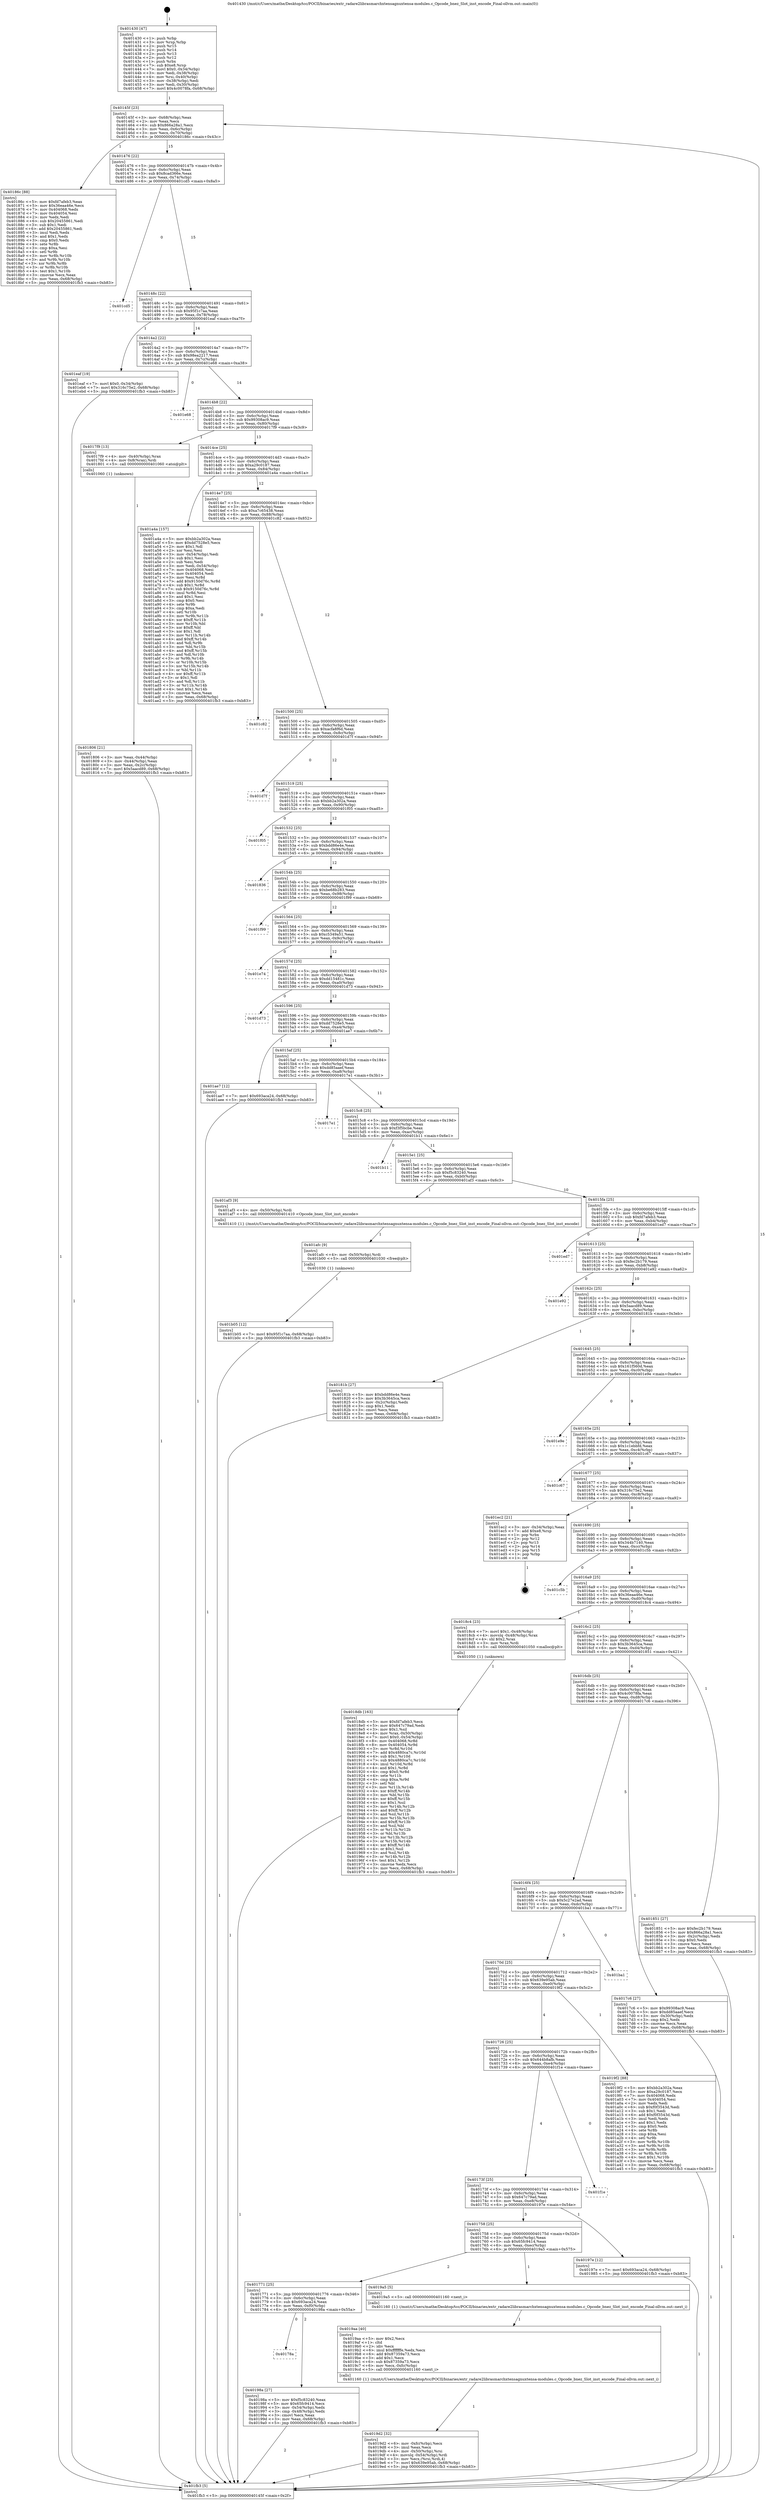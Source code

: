 digraph "0x401430" {
  label = "0x401430 (/mnt/c/Users/mathe/Desktop/tcc/POCII/binaries/extr_radare2librasmarchxtensagnuxtensa-modules.c_Opcode_bnez_Slot_inst_encode_Final-ollvm.out::main(0))"
  labelloc = "t"
  node[shape=record]

  Entry [label="",width=0.3,height=0.3,shape=circle,fillcolor=black,style=filled]
  "0x40145f" [label="{
     0x40145f [23]\l
     | [instrs]\l
     &nbsp;&nbsp;0x40145f \<+3\>: mov -0x68(%rbp),%eax\l
     &nbsp;&nbsp;0x401462 \<+2\>: mov %eax,%ecx\l
     &nbsp;&nbsp;0x401464 \<+6\>: sub $0x866a28a1,%ecx\l
     &nbsp;&nbsp;0x40146a \<+3\>: mov %eax,-0x6c(%rbp)\l
     &nbsp;&nbsp;0x40146d \<+3\>: mov %ecx,-0x70(%rbp)\l
     &nbsp;&nbsp;0x401470 \<+6\>: je 000000000040186c \<main+0x43c\>\l
  }"]
  "0x40186c" [label="{
     0x40186c [88]\l
     | [instrs]\l
     &nbsp;&nbsp;0x40186c \<+5\>: mov $0xfd7afeb3,%eax\l
     &nbsp;&nbsp;0x401871 \<+5\>: mov $0x36eaa46e,%ecx\l
     &nbsp;&nbsp;0x401876 \<+7\>: mov 0x404068,%edx\l
     &nbsp;&nbsp;0x40187d \<+7\>: mov 0x404054,%esi\l
     &nbsp;&nbsp;0x401884 \<+2\>: mov %edx,%edi\l
     &nbsp;&nbsp;0x401886 \<+6\>: sub $0x20455861,%edi\l
     &nbsp;&nbsp;0x40188c \<+3\>: sub $0x1,%edi\l
     &nbsp;&nbsp;0x40188f \<+6\>: add $0x20455861,%edi\l
     &nbsp;&nbsp;0x401895 \<+3\>: imul %edi,%edx\l
     &nbsp;&nbsp;0x401898 \<+3\>: and $0x1,%edx\l
     &nbsp;&nbsp;0x40189b \<+3\>: cmp $0x0,%edx\l
     &nbsp;&nbsp;0x40189e \<+4\>: sete %r8b\l
     &nbsp;&nbsp;0x4018a2 \<+3\>: cmp $0xa,%esi\l
     &nbsp;&nbsp;0x4018a5 \<+4\>: setl %r9b\l
     &nbsp;&nbsp;0x4018a9 \<+3\>: mov %r8b,%r10b\l
     &nbsp;&nbsp;0x4018ac \<+3\>: and %r9b,%r10b\l
     &nbsp;&nbsp;0x4018af \<+3\>: xor %r9b,%r8b\l
     &nbsp;&nbsp;0x4018b2 \<+3\>: or %r8b,%r10b\l
     &nbsp;&nbsp;0x4018b5 \<+4\>: test $0x1,%r10b\l
     &nbsp;&nbsp;0x4018b9 \<+3\>: cmovne %ecx,%eax\l
     &nbsp;&nbsp;0x4018bc \<+3\>: mov %eax,-0x68(%rbp)\l
     &nbsp;&nbsp;0x4018bf \<+5\>: jmp 0000000000401fb3 \<main+0xb83\>\l
  }"]
  "0x401476" [label="{
     0x401476 [22]\l
     | [instrs]\l
     &nbsp;&nbsp;0x401476 \<+5\>: jmp 000000000040147b \<main+0x4b\>\l
     &nbsp;&nbsp;0x40147b \<+3\>: mov -0x6c(%rbp),%eax\l
     &nbsp;&nbsp;0x40147e \<+5\>: sub $0x8cad366e,%eax\l
     &nbsp;&nbsp;0x401483 \<+3\>: mov %eax,-0x74(%rbp)\l
     &nbsp;&nbsp;0x401486 \<+6\>: je 0000000000401cd5 \<main+0x8a5\>\l
  }"]
  Exit [label="",width=0.3,height=0.3,shape=circle,fillcolor=black,style=filled,peripheries=2]
  "0x401cd5" [label="{
     0x401cd5\l
  }", style=dashed]
  "0x40148c" [label="{
     0x40148c [22]\l
     | [instrs]\l
     &nbsp;&nbsp;0x40148c \<+5\>: jmp 0000000000401491 \<main+0x61\>\l
     &nbsp;&nbsp;0x401491 \<+3\>: mov -0x6c(%rbp),%eax\l
     &nbsp;&nbsp;0x401494 \<+5\>: sub $0x95f1c7aa,%eax\l
     &nbsp;&nbsp;0x401499 \<+3\>: mov %eax,-0x78(%rbp)\l
     &nbsp;&nbsp;0x40149c \<+6\>: je 0000000000401eaf \<main+0xa7f\>\l
  }"]
  "0x401b05" [label="{
     0x401b05 [12]\l
     | [instrs]\l
     &nbsp;&nbsp;0x401b05 \<+7\>: movl $0x95f1c7aa,-0x68(%rbp)\l
     &nbsp;&nbsp;0x401b0c \<+5\>: jmp 0000000000401fb3 \<main+0xb83\>\l
  }"]
  "0x401eaf" [label="{
     0x401eaf [19]\l
     | [instrs]\l
     &nbsp;&nbsp;0x401eaf \<+7\>: movl $0x0,-0x34(%rbp)\l
     &nbsp;&nbsp;0x401eb6 \<+7\>: movl $0x316c75e2,-0x68(%rbp)\l
     &nbsp;&nbsp;0x401ebd \<+5\>: jmp 0000000000401fb3 \<main+0xb83\>\l
  }"]
  "0x4014a2" [label="{
     0x4014a2 [22]\l
     | [instrs]\l
     &nbsp;&nbsp;0x4014a2 \<+5\>: jmp 00000000004014a7 \<main+0x77\>\l
     &nbsp;&nbsp;0x4014a7 \<+3\>: mov -0x6c(%rbp),%eax\l
     &nbsp;&nbsp;0x4014aa \<+5\>: sub $0x98ea2217,%eax\l
     &nbsp;&nbsp;0x4014af \<+3\>: mov %eax,-0x7c(%rbp)\l
     &nbsp;&nbsp;0x4014b2 \<+6\>: je 0000000000401e68 \<main+0xa38\>\l
  }"]
  "0x401afc" [label="{
     0x401afc [9]\l
     | [instrs]\l
     &nbsp;&nbsp;0x401afc \<+4\>: mov -0x50(%rbp),%rdi\l
     &nbsp;&nbsp;0x401b00 \<+5\>: call 0000000000401030 \<free@plt\>\l
     | [calls]\l
     &nbsp;&nbsp;0x401030 \{1\} (unknown)\l
  }"]
  "0x401e68" [label="{
     0x401e68\l
  }", style=dashed]
  "0x4014b8" [label="{
     0x4014b8 [22]\l
     | [instrs]\l
     &nbsp;&nbsp;0x4014b8 \<+5\>: jmp 00000000004014bd \<main+0x8d\>\l
     &nbsp;&nbsp;0x4014bd \<+3\>: mov -0x6c(%rbp),%eax\l
     &nbsp;&nbsp;0x4014c0 \<+5\>: sub $0x99308ac9,%eax\l
     &nbsp;&nbsp;0x4014c5 \<+3\>: mov %eax,-0x80(%rbp)\l
     &nbsp;&nbsp;0x4014c8 \<+6\>: je 00000000004017f9 \<main+0x3c9\>\l
  }"]
  "0x4019d2" [label="{
     0x4019d2 [32]\l
     | [instrs]\l
     &nbsp;&nbsp;0x4019d2 \<+6\>: mov -0xfc(%rbp),%ecx\l
     &nbsp;&nbsp;0x4019d8 \<+3\>: imul %eax,%ecx\l
     &nbsp;&nbsp;0x4019db \<+4\>: mov -0x50(%rbp),%rsi\l
     &nbsp;&nbsp;0x4019df \<+4\>: movslq -0x54(%rbp),%rdi\l
     &nbsp;&nbsp;0x4019e3 \<+3\>: mov %ecx,(%rsi,%rdi,4)\l
     &nbsp;&nbsp;0x4019e6 \<+7\>: movl $0x639e95ab,-0x68(%rbp)\l
     &nbsp;&nbsp;0x4019ed \<+5\>: jmp 0000000000401fb3 \<main+0xb83\>\l
  }"]
  "0x4017f9" [label="{
     0x4017f9 [13]\l
     | [instrs]\l
     &nbsp;&nbsp;0x4017f9 \<+4\>: mov -0x40(%rbp),%rax\l
     &nbsp;&nbsp;0x4017fd \<+4\>: mov 0x8(%rax),%rdi\l
     &nbsp;&nbsp;0x401801 \<+5\>: call 0000000000401060 \<atoi@plt\>\l
     | [calls]\l
     &nbsp;&nbsp;0x401060 \{1\} (unknown)\l
  }"]
  "0x4014ce" [label="{
     0x4014ce [25]\l
     | [instrs]\l
     &nbsp;&nbsp;0x4014ce \<+5\>: jmp 00000000004014d3 \<main+0xa3\>\l
     &nbsp;&nbsp;0x4014d3 \<+3\>: mov -0x6c(%rbp),%eax\l
     &nbsp;&nbsp;0x4014d6 \<+5\>: sub $0xa29c0187,%eax\l
     &nbsp;&nbsp;0x4014db \<+6\>: mov %eax,-0x84(%rbp)\l
     &nbsp;&nbsp;0x4014e1 \<+6\>: je 0000000000401a4a \<main+0x61a\>\l
  }"]
  "0x4019aa" [label="{
     0x4019aa [40]\l
     | [instrs]\l
     &nbsp;&nbsp;0x4019aa \<+5\>: mov $0x2,%ecx\l
     &nbsp;&nbsp;0x4019af \<+1\>: cltd\l
     &nbsp;&nbsp;0x4019b0 \<+2\>: idiv %ecx\l
     &nbsp;&nbsp;0x4019b2 \<+6\>: imul $0xfffffffe,%edx,%ecx\l
     &nbsp;&nbsp;0x4019b8 \<+6\>: add $0x87359a73,%ecx\l
     &nbsp;&nbsp;0x4019be \<+3\>: add $0x1,%ecx\l
     &nbsp;&nbsp;0x4019c1 \<+6\>: sub $0x87359a73,%ecx\l
     &nbsp;&nbsp;0x4019c7 \<+6\>: mov %ecx,-0xfc(%rbp)\l
     &nbsp;&nbsp;0x4019cd \<+5\>: call 0000000000401160 \<next_i\>\l
     | [calls]\l
     &nbsp;&nbsp;0x401160 \{1\} (/mnt/c/Users/mathe/Desktop/tcc/POCII/binaries/extr_radare2librasmarchxtensagnuxtensa-modules.c_Opcode_bnez_Slot_inst_encode_Final-ollvm.out::next_i)\l
  }"]
  "0x401a4a" [label="{
     0x401a4a [157]\l
     | [instrs]\l
     &nbsp;&nbsp;0x401a4a \<+5\>: mov $0xbb2a302a,%eax\l
     &nbsp;&nbsp;0x401a4f \<+5\>: mov $0xdd7528e5,%ecx\l
     &nbsp;&nbsp;0x401a54 \<+2\>: mov $0x1,%dl\l
     &nbsp;&nbsp;0x401a56 \<+2\>: xor %esi,%esi\l
     &nbsp;&nbsp;0x401a58 \<+3\>: mov -0x54(%rbp),%edi\l
     &nbsp;&nbsp;0x401a5b \<+3\>: sub $0x1,%esi\l
     &nbsp;&nbsp;0x401a5e \<+2\>: sub %esi,%edi\l
     &nbsp;&nbsp;0x401a60 \<+3\>: mov %edi,-0x54(%rbp)\l
     &nbsp;&nbsp;0x401a63 \<+7\>: mov 0x404068,%esi\l
     &nbsp;&nbsp;0x401a6a \<+7\>: mov 0x404054,%edi\l
     &nbsp;&nbsp;0x401a71 \<+3\>: mov %esi,%r8d\l
     &nbsp;&nbsp;0x401a74 \<+7\>: add $0x9150d76c,%r8d\l
     &nbsp;&nbsp;0x401a7b \<+4\>: sub $0x1,%r8d\l
     &nbsp;&nbsp;0x401a7f \<+7\>: sub $0x9150d76c,%r8d\l
     &nbsp;&nbsp;0x401a86 \<+4\>: imul %r8d,%esi\l
     &nbsp;&nbsp;0x401a8a \<+3\>: and $0x1,%esi\l
     &nbsp;&nbsp;0x401a8d \<+3\>: cmp $0x0,%esi\l
     &nbsp;&nbsp;0x401a90 \<+4\>: sete %r9b\l
     &nbsp;&nbsp;0x401a94 \<+3\>: cmp $0xa,%edi\l
     &nbsp;&nbsp;0x401a97 \<+4\>: setl %r10b\l
     &nbsp;&nbsp;0x401a9b \<+3\>: mov %r9b,%r11b\l
     &nbsp;&nbsp;0x401a9e \<+4\>: xor $0xff,%r11b\l
     &nbsp;&nbsp;0x401aa2 \<+3\>: mov %r10b,%bl\l
     &nbsp;&nbsp;0x401aa5 \<+3\>: xor $0xff,%bl\l
     &nbsp;&nbsp;0x401aa8 \<+3\>: xor $0x1,%dl\l
     &nbsp;&nbsp;0x401aab \<+3\>: mov %r11b,%r14b\l
     &nbsp;&nbsp;0x401aae \<+4\>: and $0xff,%r14b\l
     &nbsp;&nbsp;0x401ab2 \<+3\>: and %dl,%r9b\l
     &nbsp;&nbsp;0x401ab5 \<+3\>: mov %bl,%r15b\l
     &nbsp;&nbsp;0x401ab8 \<+4\>: and $0xff,%r15b\l
     &nbsp;&nbsp;0x401abc \<+3\>: and %dl,%r10b\l
     &nbsp;&nbsp;0x401abf \<+3\>: or %r9b,%r14b\l
     &nbsp;&nbsp;0x401ac2 \<+3\>: or %r10b,%r15b\l
     &nbsp;&nbsp;0x401ac5 \<+3\>: xor %r15b,%r14b\l
     &nbsp;&nbsp;0x401ac8 \<+3\>: or %bl,%r11b\l
     &nbsp;&nbsp;0x401acb \<+4\>: xor $0xff,%r11b\l
     &nbsp;&nbsp;0x401acf \<+3\>: or $0x1,%dl\l
     &nbsp;&nbsp;0x401ad2 \<+3\>: and %dl,%r11b\l
     &nbsp;&nbsp;0x401ad5 \<+3\>: or %r11b,%r14b\l
     &nbsp;&nbsp;0x401ad8 \<+4\>: test $0x1,%r14b\l
     &nbsp;&nbsp;0x401adc \<+3\>: cmovne %ecx,%eax\l
     &nbsp;&nbsp;0x401adf \<+3\>: mov %eax,-0x68(%rbp)\l
     &nbsp;&nbsp;0x401ae2 \<+5\>: jmp 0000000000401fb3 \<main+0xb83\>\l
  }"]
  "0x4014e7" [label="{
     0x4014e7 [25]\l
     | [instrs]\l
     &nbsp;&nbsp;0x4014e7 \<+5\>: jmp 00000000004014ec \<main+0xbc\>\l
     &nbsp;&nbsp;0x4014ec \<+3\>: mov -0x6c(%rbp),%eax\l
     &nbsp;&nbsp;0x4014ef \<+5\>: sub $0xa7c65438,%eax\l
     &nbsp;&nbsp;0x4014f4 \<+6\>: mov %eax,-0x88(%rbp)\l
     &nbsp;&nbsp;0x4014fa \<+6\>: je 0000000000401c82 \<main+0x852\>\l
  }"]
  "0x40178a" [label="{
     0x40178a\l
  }", style=dashed]
  "0x401c82" [label="{
     0x401c82\l
  }", style=dashed]
  "0x401500" [label="{
     0x401500 [25]\l
     | [instrs]\l
     &nbsp;&nbsp;0x401500 \<+5\>: jmp 0000000000401505 \<main+0xd5\>\l
     &nbsp;&nbsp;0x401505 \<+3\>: mov -0x6c(%rbp),%eax\l
     &nbsp;&nbsp;0x401508 \<+5\>: sub $0xacfa8f6d,%eax\l
     &nbsp;&nbsp;0x40150d \<+6\>: mov %eax,-0x8c(%rbp)\l
     &nbsp;&nbsp;0x401513 \<+6\>: je 0000000000401d7f \<main+0x94f\>\l
  }"]
  "0x40198a" [label="{
     0x40198a [27]\l
     | [instrs]\l
     &nbsp;&nbsp;0x40198a \<+5\>: mov $0xf5c83240,%eax\l
     &nbsp;&nbsp;0x40198f \<+5\>: mov $0x65fc9414,%ecx\l
     &nbsp;&nbsp;0x401994 \<+3\>: mov -0x54(%rbp),%edx\l
     &nbsp;&nbsp;0x401997 \<+3\>: cmp -0x48(%rbp),%edx\l
     &nbsp;&nbsp;0x40199a \<+3\>: cmovl %ecx,%eax\l
     &nbsp;&nbsp;0x40199d \<+3\>: mov %eax,-0x68(%rbp)\l
     &nbsp;&nbsp;0x4019a0 \<+5\>: jmp 0000000000401fb3 \<main+0xb83\>\l
  }"]
  "0x401d7f" [label="{
     0x401d7f\l
  }", style=dashed]
  "0x401519" [label="{
     0x401519 [25]\l
     | [instrs]\l
     &nbsp;&nbsp;0x401519 \<+5\>: jmp 000000000040151e \<main+0xee\>\l
     &nbsp;&nbsp;0x40151e \<+3\>: mov -0x6c(%rbp),%eax\l
     &nbsp;&nbsp;0x401521 \<+5\>: sub $0xbb2a302a,%eax\l
     &nbsp;&nbsp;0x401526 \<+6\>: mov %eax,-0x90(%rbp)\l
     &nbsp;&nbsp;0x40152c \<+6\>: je 0000000000401f05 \<main+0xad5\>\l
  }"]
  "0x401771" [label="{
     0x401771 [25]\l
     | [instrs]\l
     &nbsp;&nbsp;0x401771 \<+5\>: jmp 0000000000401776 \<main+0x346\>\l
     &nbsp;&nbsp;0x401776 \<+3\>: mov -0x6c(%rbp),%eax\l
     &nbsp;&nbsp;0x401779 \<+5\>: sub $0x693aca24,%eax\l
     &nbsp;&nbsp;0x40177e \<+6\>: mov %eax,-0xf0(%rbp)\l
     &nbsp;&nbsp;0x401784 \<+6\>: je 000000000040198a \<main+0x55a\>\l
  }"]
  "0x401f05" [label="{
     0x401f05\l
  }", style=dashed]
  "0x401532" [label="{
     0x401532 [25]\l
     | [instrs]\l
     &nbsp;&nbsp;0x401532 \<+5\>: jmp 0000000000401537 \<main+0x107\>\l
     &nbsp;&nbsp;0x401537 \<+3\>: mov -0x6c(%rbp),%eax\l
     &nbsp;&nbsp;0x40153a \<+5\>: sub $0xbdd86e4e,%eax\l
     &nbsp;&nbsp;0x40153f \<+6\>: mov %eax,-0x94(%rbp)\l
     &nbsp;&nbsp;0x401545 \<+6\>: je 0000000000401836 \<main+0x406\>\l
  }"]
  "0x4019a5" [label="{
     0x4019a5 [5]\l
     | [instrs]\l
     &nbsp;&nbsp;0x4019a5 \<+5\>: call 0000000000401160 \<next_i\>\l
     | [calls]\l
     &nbsp;&nbsp;0x401160 \{1\} (/mnt/c/Users/mathe/Desktop/tcc/POCII/binaries/extr_radare2librasmarchxtensagnuxtensa-modules.c_Opcode_bnez_Slot_inst_encode_Final-ollvm.out::next_i)\l
  }"]
  "0x401836" [label="{
     0x401836\l
  }", style=dashed]
  "0x40154b" [label="{
     0x40154b [25]\l
     | [instrs]\l
     &nbsp;&nbsp;0x40154b \<+5\>: jmp 0000000000401550 \<main+0x120\>\l
     &nbsp;&nbsp;0x401550 \<+3\>: mov -0x6c(%rbp),%eax\l
     &nbsp;&nbsp;0x401553 \<+5\>: sub $0xbe68b283,%eax\l
     &nbsp;&nbsp;0x401558 \<+6\>: mov %eax,-0x98(%rbp)\l
     &nbsp;&nbsp;0x40155e \<+6\>: je 0000000000401f99 \<main+0xb69\>\l
  }"]
  "0x401758" [label="{
     0x401758 [25]\l
     | [instrs]\l
     &nbsp;&nbsp;0x401758 \<+5\>: jmp 000000000040175d \<main+0x32d\>\l
     &nbsp;&nbsp;0x40175d \<+3\>: mov -0x6c(%rbp),%eax\l
     &nbsp;&nbsp;0x401760 \<+5\>: sub $0x65fc9414,%eax\l
     &nbsp;&nbsp;0x401765 \<+6\>: mov %eax,-0xec(%rbp)\l
     &nbsp;&nbsp;0x40176b \<+6\>: je 00000000004019a5 \<main+0x575\>\l
  }"]
  "0x401f99" [label="{
     0x401f99\l
  }", style=dashed]
  "0x401564" [label="{
     0x401564 [25]\l
     | [instrs]\l
     &nbsp;&nbsp;0x401564 \<+5\>: jmp 0000000000401569 \<main+0x139\>\l
     &nbsp;&nbsp;0x401569 \<+3\>: mov -0x6c(%rbp),%eax\l
     &nbsp;&nbsp;0x40156c \<+5\>: sub $0xc5349a51,%eax\l
     &nbsp;&nbsp;0x401571 \<+6\>: mov %eax,-0x9c(%rbp)\l
     &nbsp;&nbsp;0x401577 \<+6\>: je 0000000000401e74 \<main+0xa44\>\l
  }"]
  "0x40197e" [label="{
     0x40197e [12]\l
     | [instrs]\l
     &nbsp;&nbsp;0x40197e \<+7\>: movl $0x693aca24,-0x68(%rbp)\l
     &nbsp;&nbsp;0x401985 \<+5\>: jmp 0000000000401fb3 \<main+0xb83\>\l
  }"]
  "0x401e74" [label="{
     0x401e74\l
  }", style=dashed]
  "0x40157d" [label="{
     0x40157d [25]\l
     | [instrs]\l
     &nbsp;&nbsp;0x40157d \<+5\>: jmp 0000000000401582 \<main+0x152\>\l
     &nbsp;&nbsp;0x401582 \<+3\>: mov -0x6c(%rbp),%eax\l
     &nbsp;&nbsp;0x401585 \<+5\>: sub $0xdd15481c,%eax\l
     &nbsp;&nbsp;0x40158a \<+6\>: mov %eax,-0xa0(%rbp)\l
     &nbsp;&nbsp;0x401590 \<+6\>: je 0000000000401d73 \<main+0x943\>\l
  }"]
  "0x40173f" [label="{
     0x40173f [25]\l
     | [instrs]\l
     &nbsp;&nbsp;0x40173f \<+5\>: jmp 0000000000401744 \<main+0x314\>\l
     &nbsp;&nbsp;0x401744 \<+3\>: mov -0x6c(%rbp),%eax\l
     &nbsp;&nbsp;0x401747 \<+5\>: sub $0x647c79ad,%eax\l
     &nbsp;&nbsp;0x40174c \<+6\>: mov %eax,-0xe8(%rbp)\l
     &nbsp;&nbsp;0x401752 \<+6\>: je 000000000040197e \<main+0x54e\>\l
  }"]
  "0x401d73" [label="{
     0x401d73\l
  }", style=dashed]
  "0x401596" [label="{
     0x401596 [25]\l
     | [instrs]\l
     &nbsp;&nbsp;0x401596 \<+5\>: jmp 000000000040159b \<main+0x16b\>\l
     &nbsp;&nbsp;0x40159b \<+3\>: mov -0x6c(%rbp),%eax\l
     &nbsp;&nbsp;0x40159e \<+5\>: sub $0xdd7528e5,%eax\l
     &nbsp;&nbsp;0x4015a3 \<+6\>: mov %eax,-0xa4(%rbp)\l
     &nbsp;&nbsp;0x4015a9 \<+6\>: je 0000000000401ae7 \<main+0x6b7\>\l
  }"]
  "0x401f1e" [label="{
     0x401f1e\l
  }", style=dashed]
  "0x401ae7" [label="{
     0x401ae7 [12]\l
     | [instrs]\l
     &nbsp;&nbsp;0x401ae7 \<+7\>: movl $0x693aca24,-0x68(%rbp)\l
     &nbsp;&nbsp;0x401aee \<+5\>: jmp 0000000000401fb3 \<main+0xb83\>\l
  }"]
  "0x4015af" [label="{
     0x4015af [25]\l
     | [instrs]\l
     &nbsp;&nbsp;0x4015af \<+5\>: jmp 00000000004015b4 \<main+0x184\>\l
     &nbsp;&nbsp;0x4015b4 \<+3\>: mov -0x6c(%rbp),%eax\l
     &nbsp;&nbsp;0x4015b7 \<+5\>: sub $0xdd85aaef,%eax\l
     &nbsp;&nbsp;0x4015bc \<+6\>: mov %eax,-0xa8(%rbp)\l
     &nbsp;&nbsp;0x4015c2 \<+6\>: je 00000000004017e1 \<main+0x3b1\>\l
  }"]
  "0x401726" [label="{
     0x401726 [25]\l
     | [instrs]\l
     &nbsp;&nbsp;0x401726 \<+5\>: jmp 000000000040172b \<main+0x2fb\>\l
     &nbsp;&nbsp;0x40172b \<+3\>: mov -0x6c(%rbp),%eax\l
     &nbsp;&nbsp;0x40172e \<+5\>: sub $0x644b8afb,%eax\l
     &nbsp;&nbsp;0x401733 \<+6\>: mov %eax,-0xe4(%rbp)\l
     &nbsp;&nbsp;0x401739 \<+6\>: je 0000000000401f1e \<main+0xaee\>\l
  }"]
  "0x4017e1" [label="{
     0x4017e1\l
  }", style=dashed]
  "0x4015c8" [label="{
     0x4015c8 [25]\l
     | [instrs]\l
     &nbsp;&nbsp;0x4015c8 \<+5\>: jmp 00000000004015cd \<main+0x19d\>\l
     &nbsp;&nbsp;0x4015cd \<+3\>: mov -0x6c(%rbp),%eax\l
     &nbsp;&nbsp;0x4015d0 \<+5\>: sub $0xf3f5bcbe,%eax\l
     &nbsp;&nbsp;0x4015d5 \<+6\>: mov %eax,-0xac(%rbp)\l
     &nbsp;&nbsp;0x4015db \<+6\>: je 0000000000401b11 \<main+0x6e1\>\l
  }"]
  "0x4019f2" [label="{
     0x4019f2 [88]\l
     | [instrs]\l
     &nbsp;&nbsp;0x4019f2 \<+5\>: mov $0xbb2a302a,%eax\l
     &nbsp;&nbsp;0x4019f7 \<+5\>: mov $0xa29c0187,%ecx\l
     &nbsp;&nbsp;0x4019fc \<+7\>: mov 0x404068,%edx\l
     &nbsp;&nbsp;0x401a03 \<+7\>: mov 0x404054,%esi\l
     &nbsp;&nbsp;0x401a0a \<+2\>: mov %edx,%edi\l
     &nbsp;&nbsp;0x401a0c \<+6\>: sub $0xf0f3543d,%edi\l
     &nbsp;&nbsp;0x401a12 \<+3\>: sub $0x1,%edi\l
     &nbsp;&nbsp;0x401a15 \<+6\>: add $0xf0f3543d,%edi\l
     &nbsp;&nbsp;0x401a1b \<+3\>: imul %edi,%edx\l
     &nbsp;&nbsp;0x401a1e \<+3\>: and $0x1,%edx\l
     &nbsp;&nbsp;0x401a21 \<+3\>: cmp $0x0,%edx\l
     &nbsp;&nbsp;0x401a24 \<+4\>: sete %r8b\l
     &nbsp;&nbsp;0x401a28 \<+3\>: cmp $0xa,%esi\l
     &nbsp;&nbsp;0x401a2b \<+4\>: setl %r9b\l
     &nbsp;&nbsp;0x401a2f \<+3\>: mov %r8b,%r10b\l
     &nbsp;&nbsp;0x401a32 \<+3\>: and %r9b,%r10b\l
     &nbsp;&nbsp;0x401a35 \<+3\>: xor %r9b,%r8b\l
     &nbsp;&nbsp;0x401a38 \<+3\>: or %r8b,%r10b\l
     &nbsp;&nbsp;0x401a3b \<+4\>: test $0x1,%r10b\l
     &nbsp;&nbsp;0x401a3f \<+3\>: cmovne %ecx,%eax\l
     &nbsp;&nbsp;0x401a42 \<+3\>: mov %eax,-0x68(%rbp)\l
     &nbsp;&nbsp;0x401a45 \<+5\>: jmp 0000000000401fb3 \<main+0xb83\>\l
  }"]
  "0x401b11" [label="{
     0x401b11\l
  }", style=dashed]
  "0x4015e1" [label="{
     0x4015e1 [25]\l
     | [instrs]\l
     &nbsp;&nbsp;0x4015e1 \<+5\>: jmp 00000000004015e6 \<main+0x1b6\>\l
     &nbsp;&nbsp;0x4015e6 \<+3\>: mov -0x6c(%rbp),%eax\l
     &nbsp;&nbsp;0x4015e9 \<+5\>: sub $0xf5c83240,%eax\l
     &nbsp;&nbsp;0x4015ee \<+6\>: mov %eax,-0xb0(%rbp)\l
     &nbsp;&nbsp;0x4015f4 \<+6\>: je 0000000000401af3 \<main+0x6c3\>\l
  }"]
  "0x40170d" [label="{
     0x40170d [25]\l
     | [instrs]\l
     &nbsp;&nbsp;0x40170d \<+5\>: jmp 0000000000401712 \<main+0x2e2\>\l
     &nbsp;&nbsp;0x401712 \<+3\>: mov -0x6c(%rbp),%eax\l
     &nbsp;&nbsp;0x401715 \<+5\>: sub $0x639e95ab,%eax\l
     &nbsp;&nbsp;0x40171a \<+6\>: mov %eax,-0xe0(%rbp)\l
     &nbsp;&nbsp;0x401720 \<+6\>: je 00000000004019f2 \<main+0x5c2\>\l
  }"]
  "0x401af3" [label="{
     0x401af3 [9]\l
     | [instrs]\l
     &nbsp;&nbsp;0x401af3 \<+4\>: mov -0x50(%rbp),%rdi\l
     &nbsp;&nbsp;0x401af7 \<+5\>: call 0000000000401410 \<Opcode_bnez_Slot_inst_encode\>\l
     | [calls]\l
     &nbsp;&nbsp;0x401410 \{1\} (/mnt/c/Users/mathe/Desktop/tcc/POCII/binaries/extr_radare2librasmarchxtensagnuxtensa-modules.c_Opcode_bnez_Slot_inst_encode_Final-ollvm.out::Opcode_bnez_Slot_inst_encode)\l
  }"]
  "0x4015fa" [label="{
     0x4015fa [25]\l
     | [instrs]\l
     &nbsp;&nbsp;0x4015fa \<+5\>: jmp 00000000004015ff \<main+0x1cf\>\l
     &nbsp;&nbsp;0x4015ff \<+3\>: mov -0x6c(%rbp),%eax\l
     &nbsp;&nbsp;0x401602 \<+5\>: sub $0xfd7afeb3,%eax\l
     &nbsp;&nbsp;0x401607 \<+6\>: mov %eax,-0xb4(%rbp)\l
     &nbsp;&nbsp;0x40160d \<+6\>: je 0000000000401ed7 \<main+0xaa7\>\l
  }"]
  "0x401ba1" [label="{
     0x401ba1\l
  }", style=dashed]
  "0x401ed7" [label="{
     0x401ed7\l
  }", style=dashed]
  "0x401613" [label="{
     0x401613 [25]\l
     | [instrs]\l
     &nbsp;&nbsp;0x401613 \<+5\>: jmp 0000000000401618 \<main+0x1e8\>\l
     &nbsp;&nbsp;0x401618 \<+3\>: mov -0x6c(%rbp),%eax\l
     &nbsp;&nbsp;0x40161b \<+5\>: sub $0xfec2b179,%eax\l
     &nbsp;&nbsp;0x401620 \<+6\>: mov %eax,-0xb8(%rbp)\l
     &nbsp;&nbsp;0x401626 \<+6\>: je 0000000000401e92 \<main+0xa62\>\l
  }"]
  "0x4018db" [label="{
     0x4018db [163]\l
     | [instrs]\l
     &nbsp;&nbsp;0x4018db \<+5\>: mov $0xfd7afeb3,%ecx\l
     &nbsp;&nbsp;0x4018e0 \<+5\>: mov $0x647c79ad,%edx\l
     &nbsp;&nbsp;0x4018e5 \<+3\>: mov $0x1,%sil\l
     &nbsp;&nbsp;0x4018e8 \<+4\>: mov %rax,-0x50(%rbp)\l
     &nbsp;&nbsp;0x4018ec \<+7\>: movl $0x0,-0x54(%rbp)\l
     &nbsp;&nbsp;0x4018f3 \<+8\>: mov 0x404068,%r8d\l
     &nbsp;&nbsp;0x4018fb \<+8\>: mov 0x404054,%r9d\l
     &nbsp;&nbsp;0x401903 \<+3\>: mov %r8d,%r10d\l
     &nbsp;&nbsp;0x401906 \<+7\>: add $0x4880ca7c,%r10d\l
     &nbsp;&nbsp;0x40190d \<+4\>: sub $0x1,%r10d\l
     &nbsp;&nbsp;0x401911 \<+7\>: sub $0x4880ca7c,%r10d\l
     &nbsp;&nbsp;0x401918 \<+4\>: imul %r10d,%r8d\l
     &nbsp;&nbsp;0x40191c \<+4\>: and $0x1,%r8d\l
     &nbsp;&nbsp;0x401920 \<+4\>: cmp $0x0,%r8d\l
     &nbsp;&nbsp;0x401924 \<+4\>: sete %r11b\l
     &nbsp;&nbsp;0x401928 \<+4\>: cmp $0xa,%r9d\l
     &nbsp;&nbsp;0x40192c \<+3\>: setl %bl\l
     &nbsp;&nbsp;0x40192f \<+3\>: mov %r11b,%r14b\l
     &nbsp;&nbsp;0x401932 \<+4\>: xor $0xff,%r14b\l
     &nbsp;&nbsp;0x401936 \<+3\>: mov %bl,%r15b\l
     &nbsp;&nbsp;0x401939 \<+4\>: xor $0xff,%r15b\l
     &nbsp;&nbsp;0x40193d \<+4\>: xor $0x1,%sil\l
     &nbsp;&nbsp;0x401941 \<+3\>: mov %r14b,%r12b\l
     &nbsp;&nbsp;0x401944 \<+4\>: and $0xff,%r12b\l
     &nbsp;&nbsp;0x401948 \<+3\>: and %sil,%r11b\l
     &nbsp;&nbsp;0x40194b \<+3\>: mov %r15b,%r13b\l
     &nbsp;&nbsp;0x40194e \<+4\>: and $0xff,%r13b\l
     &nbsp;&nbsp;0x401952 \<+3\>: and %sil,%bl\l
     &nbsp;&nbsp;0x401955 \<+3\>: or %r11b,%r12b\l
     &nbsp;&nbsp;0x401958 \<+3\>: or %bl,%r13b\l
     &nbsp;&nbsp;0x40195b \<+3\>: xor %r13b,%r12b\l
     &nbsp;&nbsp;0x40195e \<+3\>: or %r15b,%r14b\l
     &nbsp;&nbsp;0x401961 \<+4\>: xor $0xff,%r14b\l
     &nbsp;&nbsp;0x401965 \<+4\>: or $0x1,%sil\l
     &nbsp;&nbsp;0x401969 \<+3\>: and %sil,%r14b\l
     &nbsp;&nbsp;0x40196c \<+3\>: or %r14b,%r12b\l
     &nbsp;&nbsp;0x40196f \<+4\>: test $0x1,%r12b\l
     &nbsp;&nbsp;0x401973 \<+3\>: cmovne %edx,%ecx\l
     &nbsp;&nbsp;0x401976 \<+3\>: mov %ecx,-0x68(%rbp)\l
     &nbsp;&nbsp;0x401979 \<+5\>: jmp 0000000000401fb3 \<main+0xb83\>\l
  }"]
  "0x401e92" [label="{
     0x401e92\l
  }", style=dashed]
  "0x40162c" [label="{
     0x40162c [25]\l
     | [instrs]\l
     &nbsp;&nbsp;0x40162c \<+5\>: jmp 0000000000401631 \<main+0x201\>\l
     &nbsp;&nbsp;0x401631 \<+3\>: mov -0x6c(%rbp),%eax\l
     &nbsp;&nbsp;0x401634 \<+5\>: sub $0x5aacd89,%eax\l
     &nbsp;&nbsp;0x401639 \<+6\>: mov %eax,-0xbc(%rbp)\l
     &nbsp;&nbsp;0x40163f \<+6\>: je 000000000040181b \<main+0x3eb\>\l
  }"]
  "0x401806" [label="{
     0x401806 [21]\l
     | [instrs]\l
     &nbsp;&nbsp;0x401806 \<+3\>: mov %eax,-0x44(%rbp)\l
     &nbsp;&nbsp;0x401809 \<+3\>: mov -0x44(%rbp),%eax\l
     &nbsp;&nbsp;0x40180c \<+3\>: mov %eax,-0x2c(%rbp)\l
     &nbsp;&nbsp;0x40180f \<+7\>: movl $0x5aacd89,-0x68(%rbp)\l
     &nbsp;&nbsp;0x401816 \<+5\>: jmp 0000000000401fb3 \<main+0xb83\>\l
  }"]
  "0x40181b" [label="{
     0x40181b [27]\l
     | [instrs]\l
     &nbsp;&nbsp;0x40181b \<+5\>: mov $0xbdd86e4e,%eax\l
     &nbsp;&nbsp;0x401820 \<+5\>: mov $0x3b3645ca,%ecx\l
     &nbsp;&nbsp;0x401825 \<+3\>: mov -0x2c(%rbp),%edx\l
     &nbsp;&nbsp;0x401828 \<+3\>: cmp $0x1,%edx\l
     &nbsp;&nbsp;0x40182b \<+3\>: cmovl %ecx,%eax\l
     &nbsp;&nbsp;0x40182e \<+3\>: mov %eax,-0x68(%rbp)\l
     &nbsp;&nbsp;0x401831 \<+5\>: jmp 0000000000401fb3 \<main+0xb83\>\l
  }"]
  "0x401645" [label="{
     0x401645 [25]\l
     | [instrs]\l
     &nbsp;&nbsp;0x401645 \<+5\>: jmp 000000000040164a \<main+0x21a\>\l
     &nbsp;&nbsp;0x40164a \<+3\>: mov -0x6c(%rbp),%eax\l
     &nbsp;&nbsp;0x40164d \<+5\>: sub $0x161f560d,%eax\l
     &nbsp;&nbsp;0x401652 \<+6\>: mov %eax,-0xc0(%rbp)\l
     &nbsp;&nbsp;0x401658 \<+6\>: je 0000000000401e9e \<main+0xa6e\>\l
  }"]
  "0x401430" [label="{
     0x401430 [47]\l
     | [instrs]\l
     &nbsp;&nbsp;0x401430 \<+1\>: push %rbp\l
     &nbsp;&nbsp;0x401431 \<+3\>: mov %rsp,%rbp\l
     &nbsp;&nbsp;0x401434 \<+2\>: push %r15\l
     &nbsp;&nbsp;0x401436 \<+2\>: push %r14\l
     &nbsp;&nbsp;0x401438 \<+2\>: push %r13\l
     &nbsp;&nbsp;0x40143a \<+2\>: push %r12\l
     &nbsp;&nbsp;0x40143c \<+1\>: push %rbx\l
     &nbsp;&nbsp;0x40143d \<+7\>: sub $0xe8,%rsp\l
     &nbsp;&nbsp;0x401444 \<+7\>: movl $0x0,-0x34(%rbp)\l
     &nbsp;&nbsp;0x40144b \<+3\>: mov %edi,-0x38(%rbp)\l
     &nbsp;&nbsp;0x40144e \<+4\>: mov %rsi,-0x40(%rbp)\l
     &nbsp;&nbsp;0x401452 \<+3\>: mov -0x38(%rbp),%edi\l
     &nbsp;&nbsp;0x401455 \<+3\>: mov %edi,-0x30(%rbp)\l
     &nbsp;&nbsp;0x401458 \<+7\>: movl $0x4c0078fa,-0x68(%rbp)\l
  }"]
  "0x401e9e" [label="{
     0x401e9e\l
  }", style=dashed]
  "0x40165e" [label="{
     0x40165e [25]\l
     | [instrs]\l
     &nbsp;&nbsp;0x40165e \<+5\>: jmp 0000000000401663 \<main+0x233\>\l
     &nbsp;&nbsp;0x401663 \<+3\>: mov -0x6c(%rbp),%eax\l
     &nbsp;&nbsp;0x401666 \<+5\>: sub $0x1c1ebbfd,%eax\l
     &nbsp;&nbsp;0x40166b \<+6\>: mov %eax,-0xc4(%rbp)\l
     &nbsp;&nbsp;0x401671 \<+6\>: je 0000000000401c67 \<main+0x837\>\l
  }"]
  "0x401fb3" [label="{
     0x401fb3 [5]\l
     | [instrs]\l
     &nbsp;&nbsp;0x401fb3 \<+5\>: jmp 000000000040145f \<main+0x2f\>\l
  }"]
  "0x401c67" [label="{
     0x401c67\l
  }", style=dashed]
  "0x401677" [label="{
     0x401677 [25]\l
     | [instrs]\l
     &nbsp;&nbsp;0x401677 \<+5\>: jmp 000000000040167c \<main+0x24c\>\l
     &nbsp;&nbsp;0x40167c \<+3\>: mov -0x6c(%rbp),%eax\l
     &nbsp;&nbsp;0x40167f \<+5\>: sub $0x316c75e2,%eax\l
     &nbsp;&nbsp;0x401684 \<+6\>: mov %eax,-0xc8(%rbp)\l
     &nbsp;&nbsp;0x40168a \<+6\>: je 0000000000401ec2 \<main+0xa92\>\l
  }"]
  "0x4016f4" [label="{
     0x4016f4 [25]\l
     | [instrs]\l
     &nbsp;&nbsp;0x4016f4 \<+5\>: jmp 00000000004016f9 \<main+0x2c9\>\l
     &nbsp;&nbsp;0x4016f9 \<+3\>: mov -0x6c(%rbp),%eax\l
     &nbsp;&nbsp;0x4016fc \<+5\>: sub $0x5c27e2ad,%eax\l
     &nbsp;&nbsp;0x401701 \<+6\>: mov %eax,-0xdc(%rbp)\l
     &nbsp;&nbsp;0x401707 \<+6\>: je 0000000000401ba1 \<main+0x771\>\l
  }"]
  "0x401ec2" [label="{
     0x401ec2 [21]\l
     | [instrs]\l
     &nbsp;&nbsp;0x401ec2 \<+3\>: mov -0x34(%rbp),%eax\l
     &nbsp;&nbsp;0x401ec5 \<+7\>: add $0xe8,%rsp\l
     &nbsp;&nbsp;0x401ecc \<+1\>: pop %rbx\l
     &nbsp;&nbsp;0x401ecd \<+2\>: pop %r12\l
     &nbsp;&nbsp;0x401ecf \<+2\>: pop %r13\l
     &nbsp;&nbsp;0x401ed1 \<+2\>: pop %r14\l
     &nbsp;&nbsp;0x401ed3 \<+2\>: pop %r15\l
     &nbsp;&nbsp;0x401ed5 \<+1\>: pop %rbp\l
     &nbsp;&nbsp;0x401ed6 \<+1\>: ret\l
  }"]
  "0x401690" [label="{
     0x401690 [25]\l
     | [instrs]\l
     &nbsp;&nbsp;0x401690 \<+5\>: jmp 0000000000401695 \<main+0x265\>\l
     &nbsp;&nbsp;0x401695 \<+3\>: mov -0x6c(%rbp),%eax\l
     &nbsp;&nbsp;0x401698 \<+5\>: sub $0x344b7140,%eax\l
     &nbsp;&nbsp;0x40169d \<+6\>: mov %eax,-0xcc(%rbp)\l
     &nbsp;&nbsp;0x4016a3 \<+6\>: je 0000000000401c5b \<main+0x82b\>\l
  }"]
  "0x4017c6" [label="{
     0x4017c6 [27]\l
     | [instrs]\l
     &nbsp;&nbsp;0x4017c6 \<+5\>: mov $0x99308ac9,%eax\l
     &nbsp;&nbsp;0x4017cb \<+5\>: mov $0xdd85aaef,%ecx\l
     &nbsp;&nbsp;0x4017d0 \<+3\>: mov -0x30(%rbp),%edx\l
     &nbsp;&nbsp;0x4017d3 \<+3\>: cmp $0x2,%edx\l
     &nbsp;&nbsp;0x4017d6 \<+3\>: cmovne %ecx,%eax\l
     &nbsp;&nbsp;0x4017d9 \<+3\>: mov %eax,-0x68(%rbp)\l
     &nbsp;&nbsp;0x4017dc \<+5\>: jmp 0000000000401fb3 \<main+0xb83\>\l
  }"]
  "0x401c5b" [label="{
     0x401c5b\l
  }", style=dashed]
  "0x4016a9" [label="{
     0x4016a9 [25]\l
     | [instrs]\l
     &nbsp;&nbsp;0x4016a9 \<+5\>: jmp 00000000004016ae \<main+0x27e\>\l
     &nbsp;&nbsp;0x4016ae \<+3\>: mov -0x6c(%rbp),%eax\l
     &nbsp;&nbsp;0x4016b1 \<+5\>: sub $0x36eaa46e,%eax\l
     &nbsp;&nbsp;0x4016b6 \<+6\>: mov %eax,-0xd0(%rbp)\l
     &nbsp;&nbsp;0x4016bc \<+6\>: je 00000000004018c4 \<main+0x494\>\l
  }"]
  "0x4016db" [label="{
     0x4016db [25]\l
     | [instrs]\l
     &nbsp;&nbsp;0x4016db \<+5\>: jmp 00000000004016e0 \<main+0x2b0\>\l
     &nbsp;&nbsp;0x4016e0 \<+3\>: mov -0x6c(%rbp),%eax\l
     &nbsp;&nbsp;0x4016e3 \<+5\>: sub $0x4c0078fa,%eax\l
     &nbsp;&nbsp;0x4016e8 \<+6\>: mov %eax,-0xd8(%rbp)\l
     &nbsp;&nbsp;0x4016ee \<+6\>: je 00000000004017c6 \<main+0x396\>\l
  }"]
  "0x4018c4" [label="{
     0x4018c4 [23]\l
     | [instrs]\l
     &nbsp;&nbsp;0x4018c4 \<+7\>: movl $0x1,-0x48(%rbp)\l
     &nbsp;&nbsp;0x4018cb \<+4\>: movslq -0x48(%rbp),%rax\l
     &nbsp;&nbsp;0x4018cf \<+4\>: shl $0x2,%rax\l
     &nbsp;&nbsp;0x4018d3 \<+3\>: mov %rax,%rdi\l
     &nbsp;&nbsp;0x4018d6 \<+5\>: call 0000000000401050 \<malloc@plt\>\l
     | [calls]\l
     &nbsp;&nbsp;0x401050 \{1\} (unknown)\l
  }"]
  "0x4016c2" [label="{
     0x4016c2 [25]\l
     | [instrs]\l
     &nbsp;&nbsp;0x4016c2 \<+5\>: jmp 00000000004016c7 \<main+0x297\>\l
     &nbsp;&nbsp;0x4016c7 \<+3\>: mov -0x6c(%rbp),%eax\l
     &nbsp;&nbsp;0x4016ca \<+5\>: sub $0x3b3645ca,%eax\l
     &nbsp;&nbsp;0x4016cf \<+6\>: mov %eax,-0xd4(%rbp)\l
     &nbsp;&nbsp;0x4016d5 \<+6\>: je 0000000000401851 \<main+0x421\>\l
  }"]
  "0x401851" [label="{
     0x401851 [27]\l
     | [instrs]\l
     &nbsp;&nbsp;0x401851 \<+5\>: mov $0xfec2b179,%eax\l
     &nbsp;&nbsp;0x401856 \<+5\>: mov $0x866a28a1,%ecx\l
     &nbsp;&nbsp;0x40185b \<+3\>: mov -0x2c(%rbp),%edx\l
     &nbsp;&nbsp;0x40185e \<+3\>: cmp $0x0,%edx\l
     &nbsp;&nbsp;0x401861 \<+3\>: cmove %ecx,%eax\l
     &nbsp;&nbsp;0x401864 \<+3\>: mov %eax,-0x68(%rbp)\l
     &nbsp;&nbsp;0x401867 \<+5\>: jmp 0000000000401fb3 \<main+0xb83\>\l
  }"]
  Entry -> "0x401430" [label=" 1"]
  "0x40145f" -> "0x40186c" [label=" 1"]
  "0x40145f" -> "0x401476" [label=" 15"]
  "0x401ec2" -> Exit [label=" 1"]
  "0x401476" -> "0x401cd5" [label=" 0"]
  "0x401476" -> "0x40148c" [label=" 15"]
  "0x401eaf" -> "0x401fb3" [label=" 1"]
  "0x40148c" -> "0x401eaf" [label=" 1"]
  "0x40148c" -> "0x4014a2" [label=" 14"]
  "0x401b05" -> "0x401fb3" [label=" 1"]
  "0x4014a2" -> "0x401e68" [label=" 0"]
  "0x4014a2" -> "0x4014b8" [label=" 14"]
  "0x401afc" -> "0x401b05" [label=" 1"]
  "0x4014b8" -> "0x4017f9" [label=" 1"]
  "0x4014b8" -> "0x4014ce" [label=" 13"]
  "0x401af3" -> "0x401afc" [label=" 1"]
  "0x4014ce" -> "0x401a4a" [label=" 1"]
  "0x4014ce" -> "0x4014e7" [label=" 12"]
  "0x401ae7" -> "0x401fb3" [label=" 1"]
  "0x4014e7" -> "0x401c82" [label=" 0"]
  "0x4014e7" -> "0x401500" [label=" 12"]
  "0x401a4a" -> "0x401fb3" [label=" 1"]
  "0x401500" -> "0x401d7f" [label=" 0"]
  "0x401500" -> "0x401519" [label=" 12"]
  "0x4019f2" -> "0x401fb3" [label=" 1"]
  "0x401519" -> "0x401f05" [label=" 0"]
  "0x401519" -> "0x401532" [label=" 12"]
  "0x4019aa" -> "0x4019d2" [label=" 1"]
  "0x401532" -> "0x401836" [label=" 0"]
  "0x401532" -> "0x40154b" [label=" 12"]
  "0x4019a5" -> "0x4019aa" [label=" 1"]
  "0x40154b" -> "0x401f99" [label=" 0"]
  "0x40154b" -> "0x401564" [label=" 12"]
  "0x401771" -> "0x40178a" [label=" 0"]
  "0x401564" -> "0x401e74" [label=" 0"]
  "0x401564" -> "0x40157d" [label=" 12"]
  "0x401771" -> "0x40198a" [label=" 2"]
  "0x40157d" -> "0x401d73" [label=" 0"]
  "0x40157d" -> "0x401596" [label=" 12"]
  "0x401758" -> "0x401771" [label=" 2"]
  "0x401596" -> "0x401ae7" [label=" 1"]
  "0x401596" -> "0x4015af" [label=" 11"]
  "0x401758" -> "0x4019a5" [label=" 1"]
  "0x4015af" -> "0x4017e1" [label=" 0"]
  "0x4015af" -> "0x4015c8" [label=" 11"]
  "0x40197e" -> "0x401fb3" [label=" 1"]
  "0x4015c8" -> "0x401b11" [label=" 0"]
  "0x4015c8" -> "0x4015e1" [label=" 11"]
  "0x40173f" -> "0x401758" [label=" 3"]
  "0x4015e1" -> "0x401af3" [label=" 1"]
  "0x4015e1" -> "0x4015fa" [label=" 10"]
  "0x4019d2" -> "0x401fb3" [label=" 1"]
  "0x4015fa" -> "0x401ed7" [label=" 0"]
  "0x4015fa" -> "0x401613" [label=" 10"]
  "0x401726" -> "0x40173f" [label=" 4"]
  "0x401613" -> "0x401e92" [label=" 0"]
  "0x401613" -> "0x40162c" [label=" 10"]
  "0x40198a" -> "0x401fb3" [label=" 2"]
  "0x40162c" -> "0x40181b" [label=" 1"]
  "0x40162c" -> "0x401645" [label=" 9"]
  "0x40170d" -> "0x401726" [label=" 4"]
  "0x401645" -> "0x401e9e" [label=" 0"]
  "0x401645" -> "0x40165e" [label=" 9"]
  "0x40170d" -> "0x4019f2" [label=" 1"]
  "0x40165e" -> "0x401c67" [label=" 0"]
  "0x40165e" -> "0x401677" [label=" 9"]
  "0x40173f" -> "0x40197e" [label=" 1"]
  "0x401677" -> "0x401ec2" [label=" 1"]
  "0x401677" -> "0x401690" [label=" 8"]
  "0x4016f4" -> "0x40170d" [label=" 5"]
  "0x401690" -> "0x401c5b" [label=" 0"]
  "0x401690" -> "0x4016a9" [label=" 8"]
  "0x4016f4" -> "0x401ba1" [label=" 0"]
  "0x4016a9" -> "0x4018c4" [label=" 1"]
  "0x4016a9" -> "0x4016c2" [label=" 7"]
  "0x4018db" -> "0x401fb3" [label=" 1"]
  "0x4016c2" -> "0x401851" [label=" 1"]
  "0x4016c2" -> "0x4016db" [label=" 6"]
  "0x401726" -> "0x401f1e" [label=" 0"]
  "0x4016db" -> "0x4017c6" [label=" 1"]
  "0x4016db" -> "0x4016f4" [label=" 5"]
  "0x4017c6" -> "0x401fb3" [label=" 1"]
  "0x401430" -> "0x40145f" [label=" 1"]
  "0x401fb3" -> "0x40145f" [label=" 15"]
  "0x4017f9" -> "0x401806" [label=" 1"]
  "0x401806" -> "0x401fb3" [label=" 1"]
  "0x40181b" -> "0x401fb3" [label=" 1"]
  "0x401851" -> "0x401fb3" [label=" 1"]
  "0x40186c" -> "0x401fb3" [label=" 1"]
  "0x4018c4" -> "0x4018db" [label=" 1"]
}
